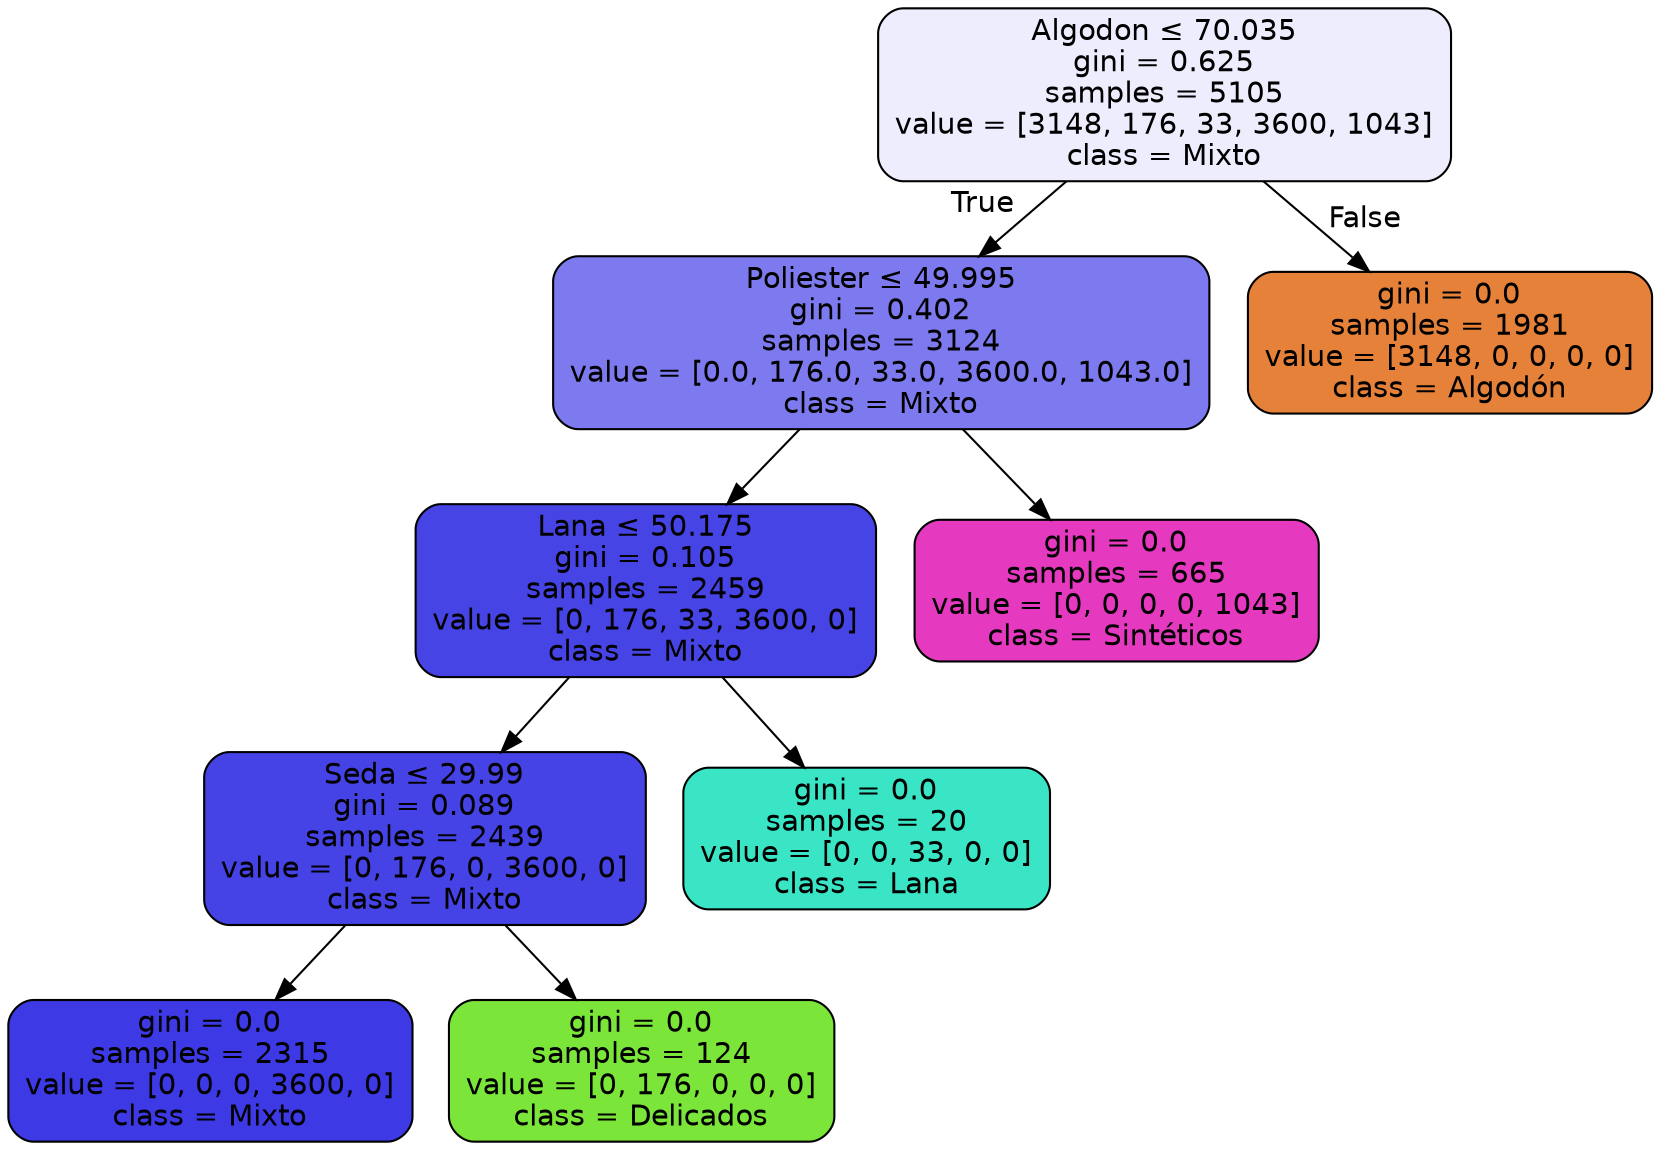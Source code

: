 digraph Tree {
node [shape=box, style="filled, rounded", color="black", fontname="helvetica"] ;
edge [fontname="helvetica"] ;
0 [label=<Algodon &le; 70.035<br/>gini = 0.625<br/>samples = 5105<br/>value = [3148, 176, 33, 3600, 1043]<br/>class = Mixto>, fillcolor="#ededfd"] ;
1 [label=<Poliester &le; 49.995<br/>gini = 0.402<br/>samples = 3124<br/>value = [0.0, 176.0, 33.0, 3600.0, 1043.0]<br/>class = Mixto>, fillcolor="#7c7aee"] ;
0 -> 1 [labeldistance=2.5, labelangle=45, headlabel="True"] ;
2 [label=<Lana &le; 50.175<br/>gini = 0.105<br/>samples = 2459<br/>value = [0, 176, 33, 3600, 0]<br/>class = Mixto>, fillcolor="#4744e6"] ;
1 -> 2 ;
3 [label=<Seda &le; 29.99<br/>gini = 0.089<br/>samples = 2439<br/>value = [0, 176, 0, 3600, 0]<br/>class = Mixto>, fillcolor="#4643e6"] ;
2 -> 3 ;
4 [label=<gini = 0.0<br/>samples = 2315<br/>value = [0, 0, 0, 3600, 0]<br/>class = Mixto>, fillcolor="#3c39e5"] ;
3 -> 4 ;
5 [label=<gini = 0.0<br/>samples = 124<br/>value = [0, 176, 0, 0, 0]<br/>class = Delicados>, fillcolor="#7be539"] ;
3 -> 5 ;
6 [label=<gini = 0.0<br/>samples = 20<br/>value = [0, 0, 33, 0, 0]<br/>class = Lana>, fillcolor="#39e5c5"] ;
2 -> 6 ;
7 [label=<gini = 0.0<br/>samples = 665<br/>value = [0, 0, 0, 0, 1043]<br/>class = Sintéticos>, fillcolor="#e539c0"] ;
1 -> 7 ;
8 [label=<gini = 0.0<br/>samples = 1981<br/>value = [3148, 0, 0, 0, 0]<br/>class = Algodón>, fillcolor="#e58139"] ;
0 -> 8 [labeldistance=2.5, labelangle=-45, headlabel="False"] ;
}